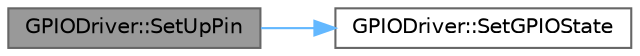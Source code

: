digraph "GPIODriver::SetUpPin"
{
 // LATEX_PDF_SIZE
  bgcolor="transparent";
  edge [fontname=Helvetica,fontsize=10,labelfontname=Helvetica,labelfontsize=10];
  node [fontname=Helvetica,fontsize=10,shape=box,height=0.2,width=0.4];
  rankdir="LR";
  Node1 [label="GPIODriver::SetUpPin",height=0.2,width=0.4,color="gray40", fillcolor="grey60", style="filled", fontcolor="black",tooltip=" "];
  Node1 -> Node2 [color="steelblue1",style="solid"];
  Node2 [label="GPIODriver::SetGPIOState",height=0.2,width=0.4,color="grey40", fillcolor="white", style="filled",URL="$class_g_p_i_o_driver.html#a32a483cec3179d1d13acb1dad37b21ad",tooltip=" "];
}
